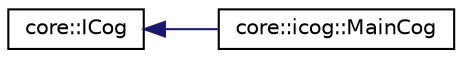 digraph "Graphical Class Hierarchy"
{
  edge [fontname="Helvetica",fontsize="10",labelfontname="Helvetica",labelfontsize="10"];
  node [fontname="Helvetica",fontsize="10",shape=record];
  rankdir="LR";
  Node1 [label="core::ICog",height=0.2,width=0.4,color="black", fillcolor="white", style="filled",URL="$classcore_1_1_i_cog.html"];
  Node1 -> Node2 [dir="back",color="midnightblue",fontsize="10",style="solid",fontname="Helvetica"];
  Node2 [label="core::icog::MainCog",height=0.2,width=0.4,color="black", fillcolor="white", style="filled",URL="$classcore_1_1icog_1_1_main_cog.html"];
}
